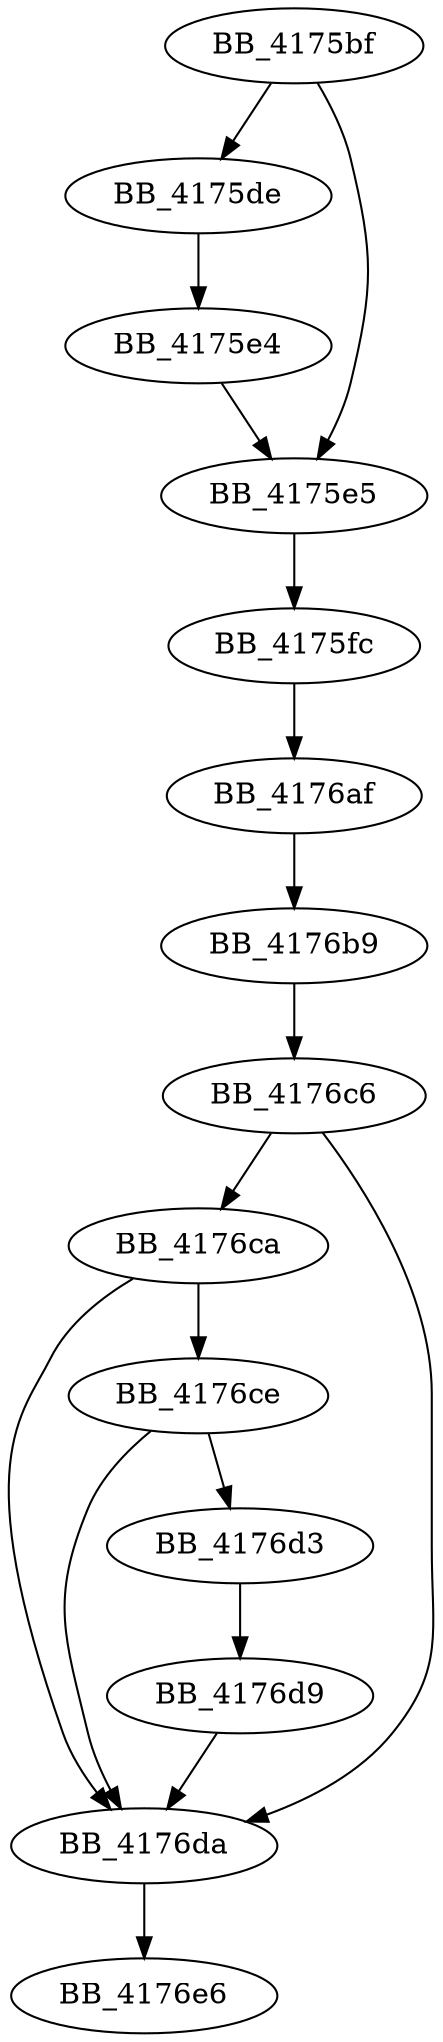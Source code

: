DiGraph __call_reportfault{
BB_4175bf->BB_4175de
BB_4175bf->BB_4175e5
BB_4175de->BB_4175e4
BB_4175e4->BB_4175e5
BB_4175e5->BB_4175fc
BB_4175fc->BB_4176af
BB_4176af->BB_4176b9
BB_4176b9->BB_4176c6
BB_4176c6->BB_4176ca
BB_4176c6->BB_4176da
BB_4176ca->BB_4176ce
BB_4176ca->BB_4176da
BB_4176ce->BB_4176d3
BB_4176ce->BB_4176da
BB_4176d3->BB_4176d9
BB_4176d9->BB_4176da
BB_4176da->BB_4176e6
}
